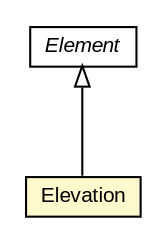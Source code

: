 #!/usr/local/bin/dot
#
# Class diagram 
# Generated by UMLGraph version R5_6-24-gf6e263 (http://www.umlgraph.org/)
#

digraph G {
	edge [fontname="arial",fontsize=10,labelfontname="arial",labelfontsize=10];
	node [fontname="arial",fontsize=10,shape=plaintext];
	nodesep=0.25;
	ranksep=0.5;
	// edu.arizona.biosemantics.semanticmarkup.markupelement.elevation.model.Elevation
	c62798 [label=<<table title="edu.arizona.biosemantics.semanticmarkup.markupelement.elevation.model.Elevation" border="0" cellborder="1" cellspacing="0" cellpadding="2" port="p" bgcolor="lemonChiffon" href="./Elevation.html">
		<tr><td><table border="0" cellspacing="0" cellpadding="1">
<tr><td align="center" balign="center"> Elevation </td></tr>
		</table></td></tr>
		</table>>, URL="./Elevation.html", fontname="arial", fontcolor="black", fontsize=10.0];
	// edu.arizona.biosemantics.semanticmarkup.model.Element
	c62851 [label=<<table title="edu.arizona.biosemantics.semanticmarkup.model.Element" border="0" cellborder="1" cellspacing="0" cellpadding="2" port="p" href="../../../model/Element.html">
		<tr><td><table border="0" cellspacing="0" cellpadding="1">
<tr><td align="center" balign="center"><font face="arial italic"> Element </font></td></tr>
		</table></td></tr>
		</table>>, URL="../../../model/Element.html", fontname="arial", fontcolor="black", fontsize=10.0];
	//edu.arizona.biosemantics.semanticmarkup.markupelement.elevation.model.Elevation extends edu.arizona.biosemantics.semanticmarkup.model.Element
	c62851:p -> c62798:p [dir=back,arrowtail=empty];
}

